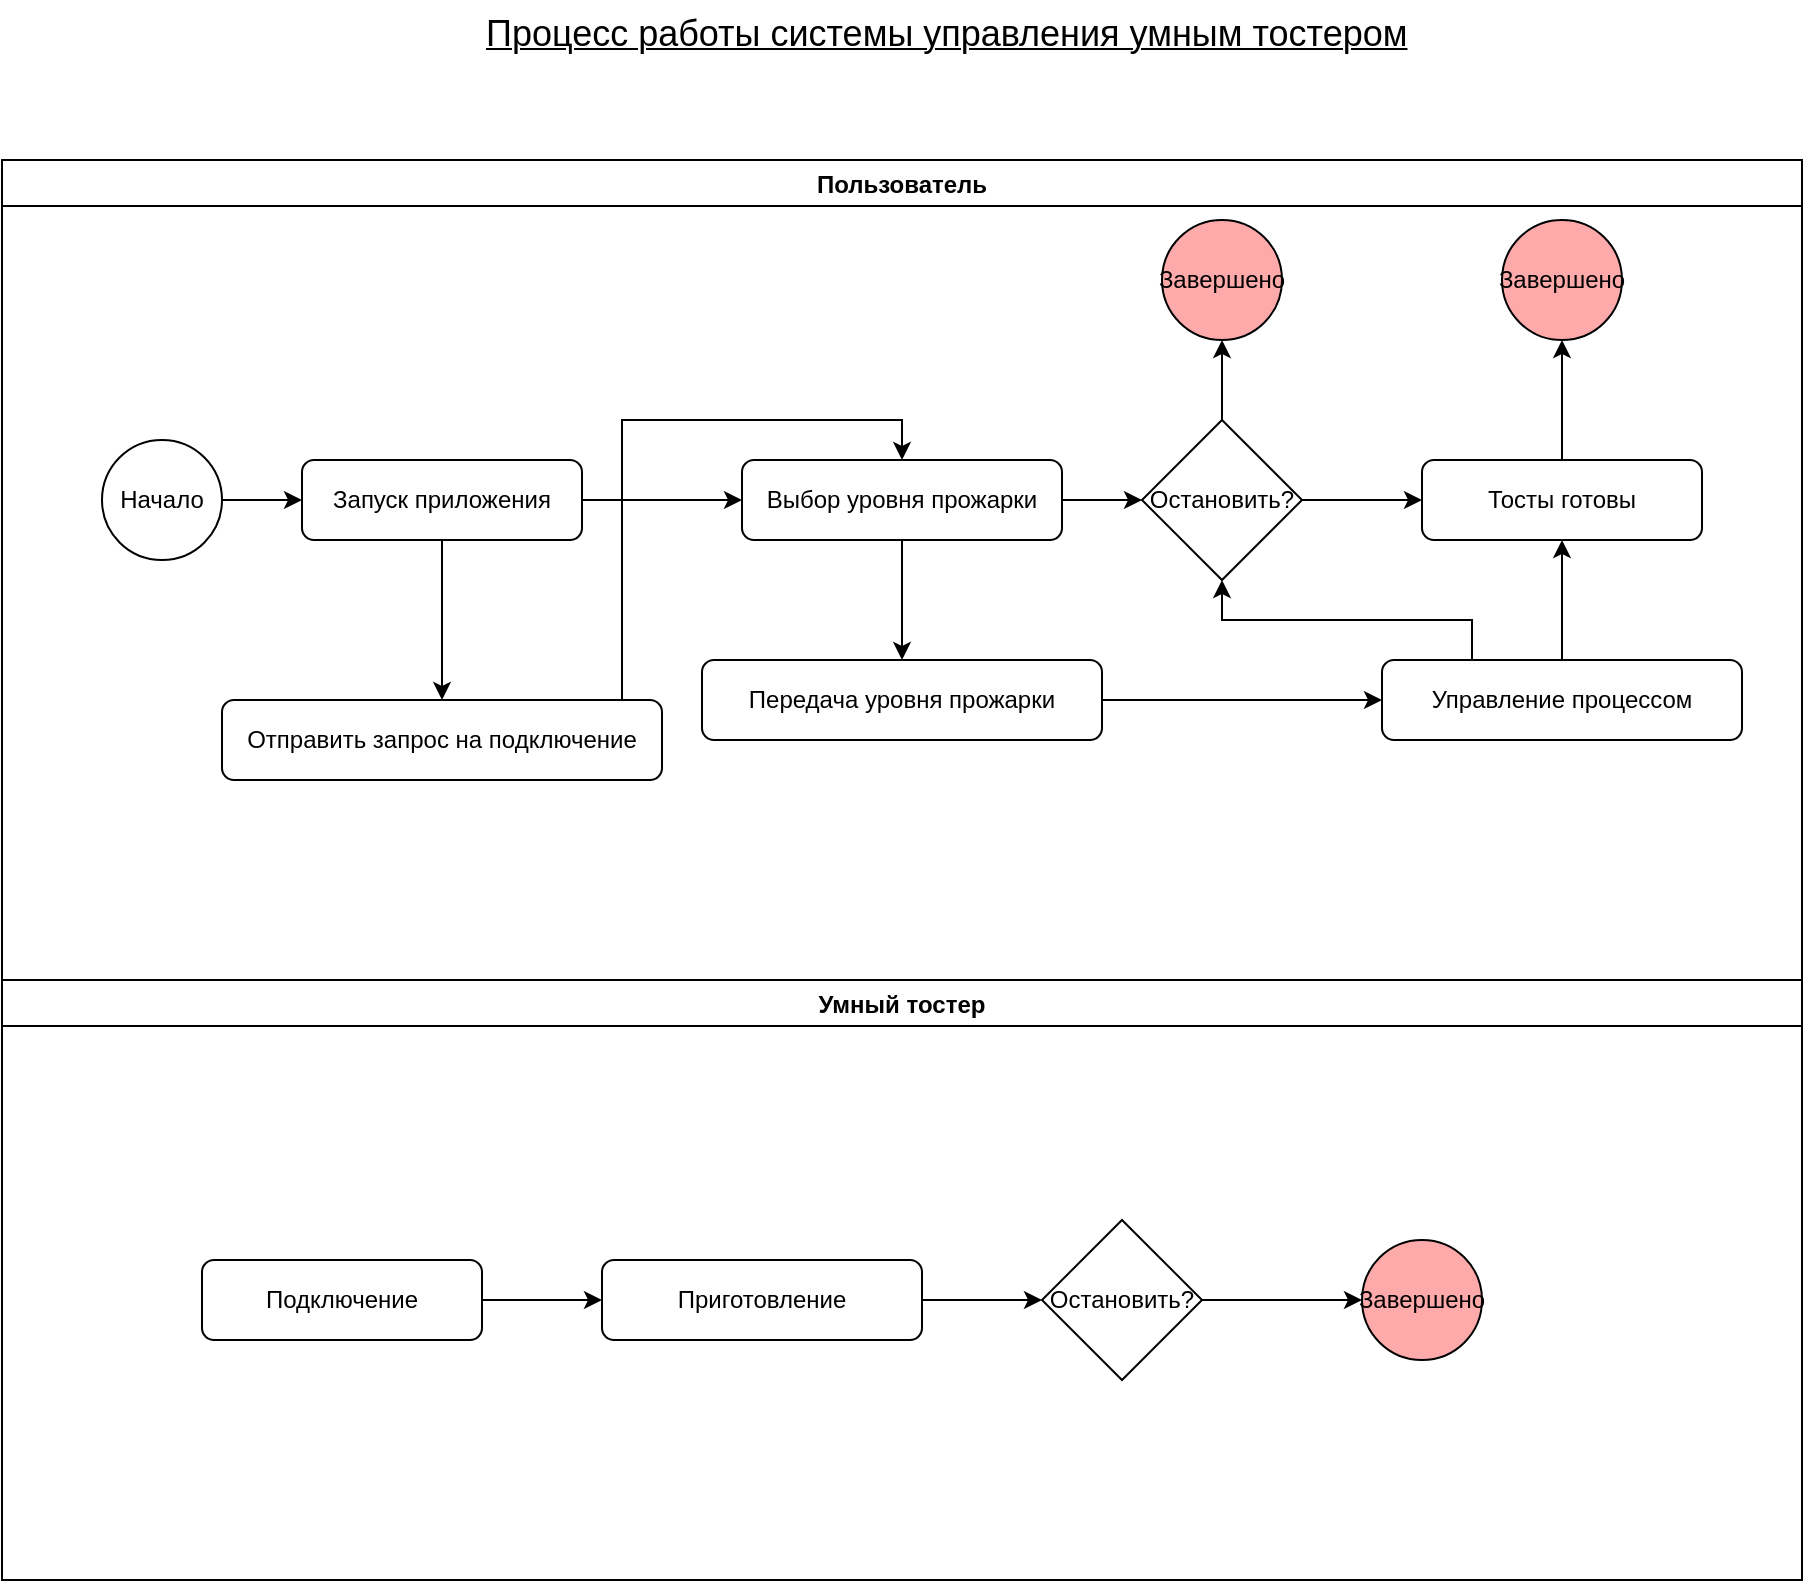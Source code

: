 <mxfile version="28.1.0">
  <diagram id="smart_toaster" name="Smart Toaster BPMN">
    <mxGraphModel dx="2037" dy="1061" grid="1" gridSize="10" guides="1" tooltips="1" connect="1" arrows="1" fold="1" page="1" pageScale="1" pageWidth="1920" pageHeight="1080" math="0" shadow="0">
      <root>
        <mxCell id="0" />
        <mxCell id="1" parent="0" />
        <mxCell id="lane_user" value="Пользователь" style="swimlane" parent="1" vertex="1">
          <mxGeometry x="480" y="100" width="900" height="410" as="geometry" />
        </mxCell>
        <mxCell id="start_user" value="Начало" style="ellipse;whiteSpace=wrap;html=1;" parent="lane_user" vertex="1">
          <mxGeometry x="50" y="140" width="60" height="60" as="geometry" />
        </mxCell>
        <mxCell id="f7wh6hsLK3r6dwCnJ3Xl-6" style="edgeStyle=orthogonalEdgeStyle;rounded=0;orthogonalLoop=1;jettySize=auto;html=1;exitX=0.5;exitY=1;exitDx=0;exitDy=0;entryX=0.5;entryY=0;entryDx=0;entryDy=0;" edge="1" parent="lane_user" source="launch_app" target="f7wh6hsLK3r6dwCnJ3Xl-1">
          <mxGeometry relative="1" as="geometry" />
        </mxCell>
        <mxCell id="launch_app" value="Запуск приложения" style="rounded=1;whiteSpace=wrap;html=1;" parent="lane_user" vertex="1">
          <mxGeometry x="150" y="150" width="140" height="40" as="geometry" />
        </mxCell>
        <mxCell id="f7wh6hsLK3r6dwCnJ3Xl-7" style="edgeStyle=orthogonalEdgeStyle;rounded=0;orthogonalLoop=1;jettySize=auto;html=1;exitX=0.5;exitY=1;exitDx=0;exitDy=0;entryX=0.5;entryY=0;entryDx=0;entryDy=0;" edge="1" parent="lane_user" source="select_level" target="f7wh6hsLK3r6dwCnJ3Xl-2">
          <mxGeometry relative="1" as="geometry" />
        </mxCell>
        <mxCell id="select_level" value="Выбор уровня прожарки" style="rounded=1;whiteSpace=wrap;html=1;" parent="lane_user" vertex="1">
          <mxGeometry x="370" y="150" width="160" height="40" as="geometry" />
        </mxCell>
        <mxCell id="f7wh6hsLK3r6dwCnJ3Xl-11" style="edgeStyle=orthogonalEdgeStyle;rounded=0;orthogonalLoop=1;jettySize=auto;html=1;exitX=0.5;exitY=0;exitDx=0;exitDy=0;entryX=0.5;entryY=1;entryDx=0;entryDy=0;" edge="1" parent="lane_user" source="gateway_stop_user" target="f7wh6hsLK3r6dwCnJ3Xl-10">
          <mxGeometry relative="1" as="geometry" />
        </mxCell>
        <mxCell id="gateway_stop_user" value="Остановить?" style="rhombus;whiteSpace=wrap;html=1;strokeColor=light-dark(#000000,#FFD966);" parent="lane_user" vertex="1">
          <mxGeometry x="570" y="130" width="80" height="80" as="geometry" />
        </mxCell>
        <mxCell id="f7wh6hsLK3r6dwCnJ3Xl-14" style="edgeStyle=orthogonalEdgeStyle;rounded=0;orthogonalLoop=1;jettySize=auto;html=1;exitX=0.5;exitY=0;exitDx=0;exitDy=0;entryX=0.5;entryY=1;entryDx=0;entryDy=0;" edge="1" parent="lane_user" source="toasts_ready" target="f7wh6hsLK3r6dwCnJ3Xl-13">
          <mxGeometry relative="1" as="geometry" />
        </mxCell>
        <mxCell id="toasts_ready" value="Тосты готовы" style="rounded=1;whiteSpace=wrap;html=1;" parent="lane_user" vertex="1">
          <mxGeometry x="710" y="150" width="140" height="40" as="geometry" />
        </mxCell>
        <mxCell id="edge1" parent="lane_user" source="start_user" target="launch_app" edge="1">
          <mxGeometry relative="1" as="geometry" />
        </mxCell>
        <mxCell id="edge2" parent="lane_user" source="launch_app" target="select_level" edge="1">
          <mxGeometry relative="1" as="geometry" />
        </mxCell>
        <mxCell id="edge3" parent="lane_user" source="select_level" target="gateway_stop_user" edge="1">
          <mxGeometry relative="1" as="geometry" />
        </mxCell>
        <mxCell id="edge4" parent="lane_user" source="gateway_stop_user" target="toasts_ready" edge="1">
          <mxGeometry relative="1" as="geometry" />
        </mxCell>
        <mxCell id="f7wh6hsLK3r6dwCnJ3Xl-9" style="edgeStyle=orthogonalEdgeStyle;rounded=0;orthogonalLoop=1;jettySize=auto;html=1;exitX=0.75;exitY=0;exitDx=0;exitDy=0;entryX=0.5;entryY=0;entryDx=0;entryDy=0;" edge="1" parent="lane_user" source="f7wh6hsLK3r6dwCnJ3Xl-1" target="select_level">
          <mxGeometry relative="1" as="geometry">
            <Array as="points">
              <mxPoint x="310" y="270" />
              <mxPoint x="310" y="130" />
              <mxPoint x="450" y="130" />
            </Array>
          </mxGeometry>
        </mxCell>
        <mxCell id="f7wh6hsLK3r6dwCnJ3Xl-1" value="Отправить запрос на подключение" style="rounded=1;whiteSpace=wrap;html=1;" vertex="1" parent="lane_user">
          <mxGeometry x="110" y="270" width="220" height="40" as="geometry" />
        </mxCell>
        <mxCell id="f7wh6hsLK3r6dwCnJ3Xl-2" value="Передача уровня прожарки" style="rounded=1;whiteSpace=wrap;html=1;" vertex="1" parent="lane_user">
          <mxGeometry x="350" y="250" width="200" height="40" as="geometry" />
        </mxCell>
        <mxCell id="f7wh6hsLK3r6dwCnJ3Xl-8" style="edgeStyle=orthogonalEdgeStyle;rounded=0;orthogonalLoop=1;jettySize=auto;html=1;exitX=0.5;exitY=0;exitDx=0;exitDy=0;entryX=0.5;entryY=1;entryDx=0;entryDy=0;" edge="1" parent="lane_user" source="f7wh6hsLK3r6dwCnJ3Xl-3" target="toasts_ready">
          <mxGeometry relative="1" as="geometry" />
        </mxCell>
        <mxCell id="f7wh6hsLK3r6dwCnJ3Xl-12" style="edgeStyle=orthogonalEdgeStyle;rounded=0;orthogonalLoop=1;jettySize=auto;html=1;exitX=0.25;exitY=0;exitDx=0;exitDy=0;entryX=0.5;entryY=1;entryDx=0;entryDy=0;" edge="1" parent="lane_user" source="f7wh6hsLK3r6dwCnJ3Xl-3" target="gateway_stop_user">
          <mxGeometry relative="1" as="geometry" />
        </mxCell>
        <mxCell id="f7wh6hsLK3r6dwCnJ3Xl-3" value="Управление процессом" style="rounded=1;whiteSpace=wrap;html=1;" vertex="1" parent="lane_user">
          <mxGeometry x="690" y="250" width="180" height="40" as="geometry" />
        </mxCell>
        <mxCell id="f7wh6hsLK3r6dwCnJ3Xl-5" edge="1" parent="lane_user" source="f7wh6hsLK3r6dwCnJ3Xl-2" target="f7wh6hsLK3r6dwCnJ3Xl-3">
          <mxGeometry relative="1" as="geometry" />
        </mxCell>
        <mxCell id="f7wh6hsLK3r6dwCnJ3Xl-10" value="Завершено" style="ellipse;whiteSpace=wrap;html=1;fillColor=#FFAAAA;" vertex="1" parent="lane_user">
          <mxGeometry x="580" y="30" width="60" height="60" as="geometry" />
        </mxCell>
        <mxCell id="f7wh6hsLK3r6dwCnJ3Xl-13" value="Завершено" style="ellipse;whiteSpace=wrap;html=1;fillColor=#FFAAAA;" vertex="1" parent="lane_user">
          <mxGeometry x="750" y="30" width="60" height="60" as="geometry" />
        </mxCell>
        <mxCell id="lane_toaster" value="Умный тостер" style="swimlane" parent="1" vertex="1">
          <mxGeometry x="480" y="510" width="900" height="300" as="geometry">
            <mxRectangle y="310" width="120" height="30" as="alternateBounds" />
          </mxGeometry>
        </mxCell>
        <mxCell id="connect" value="Подключение" style="rounded=1;whiteSpace=wrap;html=1;" parent="lane_toaster" vertex="1">
          <mxGeometry x="100" y="140" width="140" height="40" as="geometry" />
        </mxCell>
        <mxCell id="preparation" value="Приготовление" style="rounded=1;whiteSpace=wrap;html=1;" parent="lane_toaster" vertex="1">
          <mxGeometry x="300" y="140" width="160" height="40" as="geometry" />
        </mxCell>
        <mxCell id="gateway_stop_toaster" value="Остановить?" style="rhombus;whiteSpace=wrap;html=1;strokeColor=light-dark(#000000,#FFD966);" parent="lane_toaster" vertex="1">
          <mxGeometry x="520" y="120" width="80" height="80" as="geometry" />
        </mxCell>
        <mxCell id="end" value="Завершено" style="ellipse;whiteSpace=wrap;html=1;fillColor=#FFAAAA;" parent="lane_toaster" vertex="1">
          <mxGeometry x="680" y="130" width="60" height="60" as="geometry" />
        </mxCell>
        <mxCell id="edge5" parent="lane_toaster" source="connect" target="preparation" edge="1">
          <mxGeometry relative="1" as="geometry" />
        </mxCell>
        <mxCell id="edge6" parent="lane_toaster" source="preparation" target="gateway_stop_toaster" edge="1">
          <mxGeometry relative="1" as="geometry" />
        </mxCell>
        <mxCell id="edge7" parent="lane_toaster" source="gateway_stop_toaster" target="end" edge="1">
          <mxGeometry relative="1" as="geometry" />
        </mxCell>
        <mxCell id="f7wh6hsLK3r6dwCnJ3Xl-15" value="&lt;font style=&quot;font-size: 18px;&quot;&gt;Процесс работы системы управления умным тостером&lt;/font&gt;" style="text;whiteSpace=wrap;html=1;fontStyle=4" vertex="1" parent="1">
          <mxGeometry x="720" y="20" width="480" height="50" as="geometry" />
        </mxCell>
      </root>
    </mxGraphModel>
  </diagram>
</mxfile>
